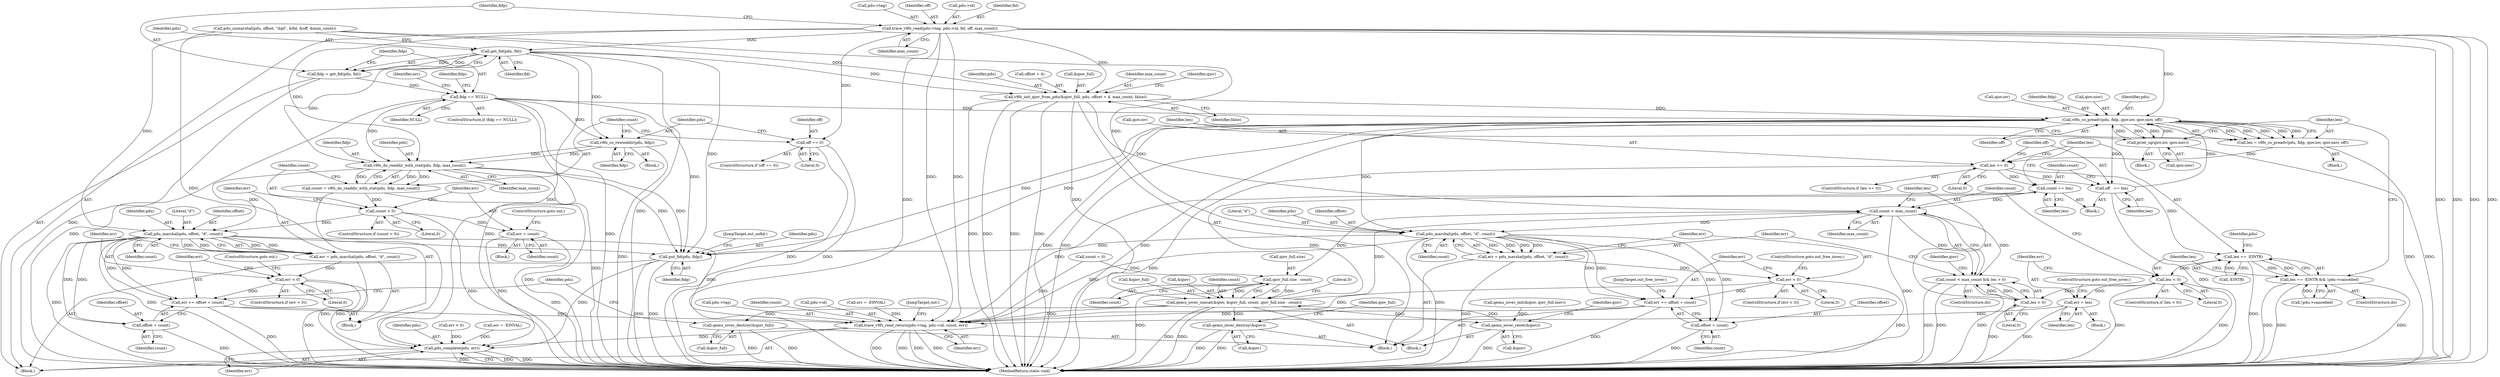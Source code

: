 digraph "0_qemu_e95c9a493a5a8d6f969e86c9f19f80ffe6587e19@API" {
"1000149" [label="(Call,trace_v9fs_read(pdu->tag, pdu->id, fid, off, max_count))"];
"1000161" [label="(Call,get_fid(pdu, fid))"];
"1000159" [label="(Call,fidp = get_fid(pdu, fid))"];
"1000165" [label="(Call,fidp == NULL)"];
"1000186" [label="(Call,v9fs_co_rewinddir(pdu, fidp))"];
"1000191" [label="(Call,v9fs_do_readdir_with_stat(pdu, fidp, max_count))"];
"1000189" [label="(Call,count = v9fs_do_readdir_with_stat(pdu, fidp, max_count))"];
"1000196" [label="(Call,count < 0)"];
"1000200" [label="(Call,err = count)"];
"1000377" [label="(Call,pdu_complete(pdu, err))"];
"1000206" [label="(Call,pdu_marshal(pdu, offset, \"d\", count))"];
"1000204" [label="(Call,err = pdu_marshal(pdu, offset, \"d\", count))"];
"1000212" [label="(Call,err < 0)"];
"1000217" [label="(Call,err += offset + count)"];
"1000363" [label="(Call,trace_v9fs_read_return(pdu->tag, pdu->id, count, err))"];
"1000219" [label="(Call,offset + count)"];
"1000373" [label="(Call,put_fid(pdu, fidp))"];
"1000278" [label="(Call,v9fs_co_preadv(pdu, fidp, qiov.iov, qiov.niov, off))"];
"1000267" [label="(Call,print_sg(qiov.iov, qiov.niov))"];
"1000276" [label="(Call,len = v9fs_co_preadv(pdu, fidp, qiov.iov, qiov.niov, off))"];
"1000289" [label="(Call,len >= 0)"];
"1000293" [label="(Call,off   += len)"];
"1000296" [label="(Call,count += len)"];
"1000318" [label="(Call,count < max_count)"];
"1000259" [label="(Call,qiov_full.size - count)"];
"1000253" [label="(Call,qemu_iovec_concat(&qiov, &qiov_full, count, qiov_full.size - count))"];
"1000250" [label="(Call,qemu_iovec_reset(&qiov))"];
"1000343" [label="(Call,qemu_iovec_destroy(&qiov))"];
"1000346" [label="(Call,qemu_iovec_destroy(&qiov_full))"];
"1000317" [label="(Call,count < max_count && len > 0)"];
"1000326" [label="(Call,pdu_marshal(pdu, offset, \"d\", count))"];
"1000324" [label="(Call,err = pdu_marshal(pdu, offset, \"d\", count))"];
"1000332" [label="(Call,err < 0)"];
"1000337" [label="(Call,err += offset + count)"];
"1000339" [label="(Call,offset + count)"];
"1000300" [label="(Call,len == -EINTR)"];
"1000299" [label="(Call,len == -EINTR && !pdu->cancelled)"];
"1000309" [label="(Call,len < 0)"];
"1000313" [label="(Call,err = len)"];
"1000321" [label="(Call,len > 0)"];
"1000233" [label="(Call,v9fs_init_qiov_from_pdu(&qiov_full, pdu, offset + 4, max_count, false))"];
"1000182" [label="(Call,off == 0)"];
"1000258" [label="(Identifier,count)"];
"1000251" [label="(Call,&qiov)"];
"1000181" [label="(ControlStructure,if (off == 0))"];
"1000170" [label="(Identifier,err)"];
"1000364" [label="(Call,pdu->tag)"];
"1000192" [label="(Identifier,pdu)"];
"1000213" [label="(Identifier,err)"];
"1000189" [label="(Call,count = v9fs_do_readdir_with_stat(pdu, fidp, max_count))"];
"1000260" [label="(Call,qiov_full.size)"];
"1000249" [label="(Block,)"];
"1000298" [label="(Identifier,len)"];
"1000378" [label="(Identifier,pdu)"];
"1000290" [label="(Identifier,len)"];
"1000169" [label="(Call,err = -EINVAL)"];
"1000193" [label="(Identifier,fidp)"];
"1000202" [label="(Identifier,count)"];
"1000220" [label="(Identifier,offset)"];
"1000212" [label="(Call,err < 0)"];
"1000296" [label="(Call,count += len)"];
"1000376" [label="(JumpTarget,out_nofid:)"];
"1000348" [label="(Identifier,qiov_full)"];
"1000340" [label="(Identifier,offset)"];
"1000326" [label="(Call,pdu_marshal(pdu, offset, \"d\", count))"];
"1000263" [label="(Identifier,count)"];
"1000201" [label="(Identifier,err)"];
"1000313" [label="(Call,err = len)"];
"1000316" [label="(ControlStructure,goto out_free_iovec;)"];
"1000163" [label="(Identifier,fid)"];
"1000164" [label="(ControlStructure,if (fidp == NULL))"];
"1000266" [label="(Block,)"];
"1000186" [label="(Call,v9fs_co_rewinddir(pdu, fidp))"];
"1000250" [label="(Call,qemu_iovec_reset(&qiov))"];
"1000373" [label="(Call,put_fid(pdu, fidp))"];
"1000380" [label="(MethodReturn,static void)"];
"1000162" [label="(Identifier,pdu)"];
"1000182" [label="(Call,off == 0)"];
"1000221" [label="(Identifier,count)"];
"1000300" [label="(Call,len == -EINTR)"];
"1000209" [label="(Literal,\"d\")"];
"1000229" [label="(Block,)"];
"1000195" [label="(ControlStructure,if (count < 0))"];
"1000206" [label="(Call,pdu_marshal(pdu, offset, \"d\", count))"];
"1000370" [label="(Identifier,count)"];
"1000319" [label="(Identifier,count)"];
"1000208" [label="(Identifier,offset)"];
"1000295" [label="(Identifier,len)"];
"1000198" [label="(Literal,0)"];
"1000252" [label="(Identifier,qiov)"];
"1000244" [label="(Identifier,qiov)"];
"1000363" [label="(Call,trace_v9fs_read_return(pdu->tag, pdu->id, count, err))"];
"1000344" [label="(Call,&qiov)"];
"1000330" [label="(Identifier,count)"];
"1000291" [label="(Literal,0)"];
"1000276" [label="(Call,len = v9fs_co_preadv(pdu, fidp, qiov.iov, qiov.niov, off))"];
"1000271" [label="(Call,qiov.niov)"];
"1000203" [label="(ControlStructure,goto out;)"];
"1000255" [label="(Identifier,qiov)"];
"1000371" [label="(Identifier,err)"];
"1000338" [label="(Identifier,err)"];
"1000325" [label="(Identifier,err)"];
"1000322" [label="(Identifier,len)"];
"1000323" [label="(Literal,0)"];
"1000153" [label="(Call,pdu->id)"];
"1000365" [label="(Identifier,pdu)"];
"1000331" [label="(ControlStructure,if (err < 0))"];
"1000149" [label="(Call,trace_v9fs_read(pdu->tag, pdu->id, fid, off, max_count))"];
"1000248" [label="(ControlStructure,do)"];
"1000196" [label="(Call,count < 0)"];
"1000160" [label="(Identifier,fidp)"];
"1000185" [label="(Block,)"];
"1000280" [label="(Identifier,fidp)"];
"1000158" [label="(Identifier,max_count)"];
"1000293" [label="(Call,off   += len)"];
"1000166" [label="(Identifier,fidp)"];
"1000253" [label="(Call,qemu_iovec_concat(&qiov, &qiov_full, count, qiov_full.size - count))"];
"1000191" [label="(Call,v9fs_do_readdir_with_stat(pdu, fidp, max_count))"];
"1000379" [label="(Identifier,err)"];
"1000219" [label="(Call,offset + count)"];
"1000310" [label="(Identifier,len)"];
"1000375" [label="(Identifier,fidp)"];
"1000194" [label="(Identifier,max_count)"];
"1000333" [label="(Identifier,err)"];
"1000161" [label="(Call,get_fid(pdu, fid))"];
"1000317" [label="(Call,count < max_count && len > 0)"];
"1000177" [label="(Identifier,fidp)"];
"1000367" [label="(Call,pdu->id)"];
"1000306" [label="(Identifier,pdu)"];
"1000341" [label="(Identifier,count)"];
"1000236" [label="(Identifier,pdu)"];
"1000159" [label="(Call,fidp = get_fid(pdu, fid))"];
"1000167" [label="(Identifier,NULL)"];
"1000321" [label="(Call,len > 0)"];
"1000190" [label="(Identifier,count)"];
"1000237" [label="(Call,offset + 4)"];
"1000265" [label="(Literal,0)"];
"1000112" [label="(Call,count = 0)"];
"1000187" [label="(Identifier,pdu)"];
"1000278" [label="(Call,v9fs_co_preadv(pdu, fidp, qiov.iov, qiov.niov, off))"];
"1000188" [label="(Identifier,fidp)"];
"1000183" [label="(Identifier,off)"];
"1000204" [label="(Call,err = pdu_marshal(pdu, offset, \"d\", count))"];
"1000210" [label="(Identifier,count)"];
"1000328" [label="(Identifier,offset)"];
"1000256" [label="(Call,&qiov_full)"];
"1000156" [label="(Identifier,fid)"];
"1000289" [label="(Call,len >= 0)"];
"1000242" [label="(Call,qemu_iovec_init(&qiov, qiov_full.niov))"];
"1000294" [label="(Identifier,off)"];
"1000297" [label="(Identifier,count)"];
"1000199" [label="(Block,)"];
"1000359" [label="(Call,err = -EINVAL)"];
"1000234" [label="(Call,&qiov_full)"];
"1000292" [label="(Block,)"];
"1000287" [label="(Identifier,off)"];
"1000207" [label="(Identifier,pdu)"];
"1000150" [label="(Call,pdu->tag)"];
"1000157" [label="(Identifier,off)"];
"1000334" [label="(Literal,0)"];
"1000205" [label="(Identifier,err)"];
"1000343" [label="(Call,qemu_iovec_destroy(&qiov))"];
"1000184" [label="(Literal,0)"];
"1000284" [label="(Call,qiov.niov)"];
"1000324" [label="(Call,err = pdu_marshal(pdu, offset, \"d\", count))"];
"1000104" [label="(Block,)"];
"1000133" [label="(Call,pdu_unmarshal(pdu, offset, \"dqd\", &fid, &off, &max_count))"];
"1000218" [label="(Identifier,err)"];
"1000339" [label="(Call,offset + count)"];
"1000233" [label="(Call,v9fs_init_qiov_from_pdu(&qiov_full, pdu, offset + 4, max_count, false))"];
"1000267" [label="(Call,print_sg(qiov.iov, qiov.niov))"];
"1000216" [label="(ControlStructure,goto out;)"];
"1000342" [label="(JumpTarget,out_free_iovec:)"];
"1000311" [label="(Literal,0)"];
"1000312" [label="(Block,)"];
"1000315" [label="(Identifier,len)"];
"1000279" [label="(Identifier,pdu)"];
"1000320" [label="(Identifier,max_count)"];
"1000240" [label="(Identifier,max_count)"];
"1000302" [label="(Call,-EINTR)"];
"1000288" [label="(ControlStructure,if (len >= 0))"];
"1000318" [label="(Call,count < max_count)"];
"1000217" [label="(Call,err += offset + count)"];
"1000144" [label="(Call,err < 0)"];
"1000304" [label="(Call,!pdu->cancelled)"];
"1000268" [label="(Call,qiov.iov)"];
"1000275" [label="(Block,)"];
"1000346" [label="(Call,qemu_iovec_destroy(&qiov_full))"];
"1000347" [label="(Call,&qiov_full)"];
"1000197" [label="(Identifier,count)"];
"1000372" [label="(JumpTarget,out:)"];
"1000299" [label="(Call,len == -EINTR && !pdu->cancelled)"];
"1000259" [label="(Call,qiov_full.size - count)"];
"1000329" [label="(Literal,\"d\")"];
"1000254" [label="(Call,&qiov)"];
"1000165" [label="(Call,fidp == NULL)"];
"1000277" [label="(Identifier,len)"];
"1000336" [label="(ControlStructure,goto out_free_iovec;)"];
"1000281" [label="(Call,qiov.iov)"];
"1000241" [label="(Identifier,false)"];
"1000309" [label="(Call,len < 0)"];
"1000200" [label="(Call,err = count)"];
"1000301" [label="(Identifier,len)"];
"1000214" [label="(Literal,0)"];
"1000377" [label="(Call,pdu_complete(pdu, err))"];
"1000314" [label="(Identifier,err)"];
"1000337" [label="(Call,err += offset + count)"];
"1000180" [label="(Block,)"];
"1000374" [label="(Identifier,pdu)"];
"1000211" [label="(ControlStructure,if (err < 0))"];
"1000332" [label="(Call,err < 0)"];
"1000308" [label="(ControlStructure,if (len < 0))"];
"1000327" [label="(Identifier,pdu)"];
"1000274" [label="(ControlStructure,do)"];
"1000149" -> "1000104"  [label="AST: "];
"1000149" -> "1000158"  [label="CFG: "];
"1000150" -> "1000149"  [label="AST: "];
"1000153" -> "1000149"  [label="AST: "];
"1000156" -> "1000149"  [label="AST: "];
"1000157" -> "1000149"  [label="AST: "];
"1000158" -> "1000149"  [label="AST: "];
"1000160" -> "1000149"  [label="CFG: "];
"1000149" -> "1000380"  [label="DDG: "];
"1000149" -> "1000380"  [label="DDG: "];
"1000149" -> "1000380"  [label="DDG: "];
"1000149" -> "1000380"  [label="DDG: "];
"1000149" -> "1000380"  [label="DDG: "];
"1000149" -> "1000161"  [label="DDG: "];
"1000149" -> "1000182"  [label="DDG: "];
"1000149" -> "1000191"  [label="DDG: "];
"1000149" -> "1000233"  [label="DDG: "];
"1000149" -> "1000278"  [label="DDG: "];
"1000149" -> "1000363"  [label="DDG: "];
"1000149" -> "1000363"  [label="DDG: "];
"1000161" -> "1000159"  [label="AST: "];
"1000161" -> "1000163"  [label="CFG: "];
"1000162" -> "1000161"  [label="AST: "];
"1000163" -> "1000161"  [label="AST: "];
"1000159" -> "1000161"  [label="CFG: "];
"1000161" -> "1000380"  [label="DDG: "];
"1000161" -> "1000159"  [label="DDG: "];
"1000161" -> "1000159"  [label="DDG: "];
"1000133" -> "1000161"  [label="DDG: "];
"1000161" -> "1000186"  [label="DDG: "];
"1000161" -> "1000191"  [label="DDG: "];
"1000161" -> "1000233"  [label="DDG: "];
"1000161" -> "1000373"  [label="DDG: "];
"1000161" -> "1000377"  [label="DDG: "];
"1000159" -> "1000104"  [label="AST: "];
"1000160" -> "1000159"  [label="AST: "];
"1000166" -> "1000159"  [label="CFG: "];
"1000159" -> "1000380"  [label="DDG: "];
"1000159" -> "1000165"  [label="DDG: "];
"1000165" -> "1000164"  [label="AST: "];
"1000165" -> "1000167"  [label="CFG: "];
"1000166" -> "1000165"  [label="AST: "];
"1000167" -> "1000165"  [label="AST: "];
"1000170" -> "1000165"  [label="CFG: "];
"1000177" -> "1000165"  [label="CFG: "];
"1000165" -> "1000380"  [label="DDG: "];
"1000165" -> "1000380"  [label="DDG: "];
"1000165" -> "1000380"  [label="DDG: "];
"1000165" -> "1000186"  [label="DDG: "];
"1000165" -> "1000191"  [label="DDG: "];
"1000165" -> "1000278"  [label="DDG: "];
"1000165" -> "1000373"  [label="DDG: "];
"1000186" -> "1000185"  [label="AST: "];
"1000186" -> "1000188"  [label="CFG: "];
"1000187" -> "1000186"  [label="AST: "];
"1000188" -> "1000186"  [label="AST: "];
"1000190" -> "1000186"  [label="CFG: "];
"1000186" -> "1000380"  [label="DDG: "];
"1000186" -> "1000191"  [label="DDG: "];
"1000186" -> "1000191"  [label="DDG: "];
"1000191" -> "1000189"  [label="AST: "];
"1000191" -> "1000194"  [label="CFG: "];
"1000192" -> "1000191"  [label="AST: "];
"1000193" -> "1000191"  [label="AST: "];
"1000194" -> "1000191"  [label="AST: "];
"1000189" -> "1000191"  [label="CFG: "];
"1000191" -> "1000380"  [label="DDG: "];
"1000191" -> "1000189"  [label="DDG: "];
"1000191" -> "1000189"  [label="DDG: "];
"1000191" -> "1000189"  [label="DDG: "];
"1000191" -> "1000206"  [label="DDG: "];
"1000191" -> "1000373"  [label="DDG: "];
"1000191" -> "1000373"  [label="DDG: "];
"1000189" -> "1000180"  [label="AST: "];
"1000190" -> "1000189"  [label="AST: "];
"1000197" -> "1000189"  [label="CFG: "];
"1000189" -> "1000380"  [label="DDG: "];
"1000189" -> "1000196"  [label="DDG: "];
"1000196" -> "1000195"  [label="AST: "];
"1000196" -> "1000198"  [label="CFG: "];
"1000197" -> "1000196"  [label="AST: "];
"1000198" -> "1000196"  [label="AST: "];
"1000201" -> "1000196"  [label="CFG: "];
"1000205" -> "1000196"  [label="CFG: "];
"1000196" -> "1000380"  [label="DDG: "];
"1000196" -> "1000200"  [label="DDG: "];
"1000196" -> "1000206"  [label="DDG: "];
"1000200" -> "1000199"  [label="AST: "];
"1000200" -> "1000202"  [label="CFG: "];
"1000201" -> "1000200"  [label="AST: "];
"1000202" -> "1000200"  [label="AST: "];
"1000203" -> "1000200"  [label="CFG: "];
"1000200" -> "1000380"  [label="DDG: "];
"1000200" -> "1000377"  [label="DDG: "];
"1000377" -> "1000104"  [label="AST: "];
"1000377" -> "1000379"  [label="CFG: "];
"1000378" -> "1000377"  [label="AST: "];
"1000379" -> "1000377"  [label="AST: "];
"1000380" -> "1000377"  [label="CFG: "];
"1000377" -> "1000380"  [label="DDG: "];
"1000377" -> "1000380"  [label="DDG: "];
"1000377" -> "1000380"  [label="DDG: "];
"1000133" -> "1000377"  [label="DDG: "];
"1000373" -> "1000377"  [label="DDG: "];
"1000212" -> "1000377"  [label="DDG: "];
"1000144" -> "1000377"  [label="DDG: "];
"1000169" -> "1000377"  [label="DDG: "];
"1000363" -> "1000377"  [label="DDG: "];
"1000206" -> "1000204"  [label="AST: "];
"1000206" -> "1000210"  [label="CFG: "];
"1000207" -> "1000206"  [label="AST: "];
"1000208" -> "1000206"  [label="AST: "];
"1000209" -> "1000206"  [label="AST: "];
"1000210" -> "1000206"  [label="AST: "];
"1000204" -> "1000206"  [label="CFG: "];
"1000206" -> "1000380"  [label="DDG: "];
"1000206" -> "1000380"  [label="DDG: "];
"1000206" -> "1000204"  [label="DDG: "];
"1000206" -> "1000204"  [label="DDG: "];
"1000206" -> "1000204"  [label="DDG: "];
"1000206" -> "1000204"  [label="DDG: "];
"1000133" -> "1000206"  [label="DDG: "];
"1000206" -> "1000217"  [label="DDG: "];
"1000206" -> "1000217"  [label="DDG: "];
"1000206" -> "1000219"  [label="DDG: "];
"1000206" -> "1000219"  [label="DDG: "];
"1000206" -> "1000363"  [label="DDG: "];
"1000206" -> "1000373"  [label="DDG: "];
"1000204" -> "1000180"  [label="AST: "];
"1000205" -> "1000204"  [label="AST: "];
"1000213" -> "1000204"  [label="CFG: "];
"1000204" -> "1000380"  [label="DDG: "];
"1000204" -> "1000212"  [label="DDG: "];
"1000212" -> "1000211"  [label="AST: "];
"1000212" -> "1000214"  [label="CFG: "];
"1000213" -> "1000212"  [label="AST: "];
"1000214" -> "1000212"  [label="AST: "];
"1000216" -> "1000212"  [label="CFG: "];
"1000218" -> "1000212"  [label="CFG: "];
"1000212" -> "1000380"  [label="DDG: "];
"1000212" -> "1000217"  [label="DDG: "];
"1000217" -> "1000180"  [label="AST: "];
"1000217" -> "1000219"  [label="CFG: "];
"1000218" -> "1000217"  [label="AST: "];
"1000219" -> "1000217"  [label="AST: "];
"1000365" -> "1000217"  [label="CFG: "];
"1000217" -> "1000380"  [label="DDG: "];
"1000217" -> "1000363"  [label="DDG: "];
"1000363" -> "1000104"  [label="AST: "];
"1000363" -> "1000371"  [label="CFG: "];
"1000364" -> "1000363"  [label="AST: "];
"1000367" -> "1000363"  [label="AST: "];
"1000370" -> "1000363"  [label="AST: "];
"1000371" -> "1000363"  [label="AST: "];
"1000372" -> "1000363"  [label="CFG: "];
"1000363" -> "1000380"  [label="DDG: "];
"1000363" -> "1000380"  [label="DDG: "];
"1000363" -> "1000380"  [label="DDG: "];
"1000363" -> "1000380"  [label="DDG: "];
"1000253" -> "1000363"  [label="DDG: "];
"1000326" -> "1000363"  [label="DDG: "];
"1000296" -> "1000363"  [label="DDG: "];
"1000112" -> "1000363"  [label="DDG: "];
"1000332" -> "1000363"  [label="DDG: "];
"1000359" -> "1000363"  [label="DDG: "];
"1000313" -> "1000363"  [label="DDG: "];
"1000337" -> "1000363"  [label="DDG: "];
"1000219" -> "1000221"  [label="CFG: "];
"1000220" -> "1000219"  [label="AST: "];
"1000221" -> "1000219"  [label="AST: "];
"1000219" -> "1000380"  [label="DDG: "];
"1000373" -> "1000104"  [label="AST: "];
"1000373" -> "1000375"  [label="CFG: "];
"1000374" -> "1000373"  [label="AST: "];
"1000375" -> "1000373"  [label="AST: "];
"1000376" -> "1000373"  [label="CFG: "];
"1000373" -> "1000380"  [label="DDG: "];
"1000373" -> "1000380"  [label="DDG: "];
"1000326" -> "1000373"  [label="DDG: "];
"1000278" -> "1000373"  [label="DDG: "];
"1000278" -> "1000373"  [label="DDG: "];
"1000278" -> "1000276"  [label="AST: "];
"1000278" -> "1000287"  [label="CFG: "];
"1000279" -> "1000278"  [label="AST: "];
"1000280" -> "1000278"  [label="AST: "];
"1000281" -> "1000278"  [label="AST: "];
"1000284" -> "1000278"  [label="AST: "];
"1000287" -> "1000278"  [label="AST: "];
"1000276" -> "1000278"  [label="CFG: "];
"1000278" -> "1000380"  [label="DDG: "];
"1000278" -> "1000380"  [label="DDG: "];
"1000278" -> "1000380"  [label="DDG: "];
"1000278" -> "1000267"  [label="DDG: "];
"1000278" -> "1000267"  [label="DDG: "];
"1000278" -> "1000276"  [label="DDG: "];
"1000278" -> "1000276"  [label="DDG: "];
"1000278" -> "1000276"  [label="DDG: "];
"1000278" -> "1000276"  [label="DDG: "];
"1000278" -> "1000276"  [label="DDG: "];
"1000233" -> "1000278"  [label="DDG: "];
"1000267" -> "1000278"  [label="DDG: "];
"1000267" -> "1000278"  [label="DDG: "];
"1000293" -> "1000278"  [label="DDG: "];
"1000278" -> "1000293"  [label="DDG: "];
"1000278" -> "1000326"  [label="DDG: "];
"1000267" -> "1000266"  [label="AST: "];
"1000267" -> "1000271"  [label="CFG: "];
"1000268" -> "1000267"  [label="AST: "];
"1000271" -> "1000267"  [label="AST: "];
"1000277" -> "1000267"  [label="CFG: "];
"1000267" -> "1000380"  [label="DDG: "];
"1000276" -> "1000275"  [label="AST: "];
"1000277" -> "1000276"  [label="AST: "];
"1000290" -> "1000276"  [label="CFG: "];
"1000276" -> "1000380"  [label="DDG: "];
"1000276" -> "1000289"  [label="DDG: "];
"1000289" -> "1000288"  [label="AST: "];
"1000289" -> "1000291"  [label="CFG: "];
"1000290" -> "1000289"  [label="AST: "];
"1000291" -> "1000289"  [label="AST: "];
"1000301" -> "1000289"  [label="CFG: "];
"1000294" -> "1000289"  [label="CFG: "];
"1000289" -> "1000380"  [label="DDG: "];
"1000289" -> "1000293"  [label="DDG: "];
"1000289" -> "1000296"  [label="DDG: "];
"1000289" -> "1000300"  [label="DDG: "];
"1000293" -> "1000292"  [label="AST: "];
"1000293" -> "1000295"  [label="CFG: "];
"1000294" -> "1000293"  [label="AST: "];
"1000295" -> "1000293"  [label="AST: "];
"1000297" -> "1000293"  [label="CFG: "];
"1000293" -> "1000380"  [label="DDG: "];
"1000296" -> "1000292"  [label="AST: "];
"1000296" -> "1000298"  [label="CFG: "];
"1000297" -> "1000296"  [label="AST: "];
"1000298" -> "1000296"  [label="AST: "];
"1000301" -> "1000296"  [label="CFG: "];
"1000253" -> "1000296"  [label="DDG: "];
"1000296" -> "1000318"  [label="DDG: "];
"1000318" -> "1000317"  [label="AST: "];
"1000318" -> "1000320"  [label="CFG: "];
"1000319" -> "1000318"  [label="AST: "];
"1000320" -> "1000318"  [label="AST: "];
"1000322" -> "1000318"  [label="CFG: "];
"1000317" -> "1000318"  [label="CFG: "];
"1000318" -> "1000380"  [label="DDG: "];
"1000318" -> "1000259"  [label="DDG: "];
"1000318" -> "1000317"  [label="DDG: "];
"1000318" -> "1000317"  [label="DDG: "];
"1000253" -> "1000318"  [label="DDG: "];
"1000233" -> "1000318"  [label="DDG: "];
"1000318" -> "1000326"  [label="DDG: "];
"1000259" -> "1000253"  [label="AST: "];
"1000259" -> "1000263"  [label="CFG: "];
"1000260" -> "1000259"  [label="AST: "];
"1000263" -> "1000259"  [label="AST: "];
"1000253" -> "1000259"  [label="CFG: "];
"1000259" -> "1000380"  [label="DDG: "];
"1000259" -> "1000253"  [label="DDG: "];
"1000259" -> "1000253"  [label="DDG: "];
"1000112" -> "1000259"  [label="DDG: "];
"1000253" -> "1000249"  [label="AST: "];
"1000254" -> "1000253"  [label="AST: "];
"1000256" -> "1000253"  [label="AST: "];
"1000258" -> "1000253"  [label="AST: "];
"1000265" -> "1000253"  [label="CFG: "];
"1000253" -> "1000380"  [label="DDG: "];
"1000253" -> "1000380"  [label="DDG: "];
"1000253" -> "1000250"  [label="DDG: "];
"1000250" -> "1000253"  [label="DDG: "];
"1000233" -> "1000253"  [label="DDG: "];
"1000253" -> "1000343"  [label="DDG: "];
"1000253" -> "1000346"  [label="DDG: "];
"1000250" -> "1000249"  [label="AST: "];
"1000250" -> "1000251"  [label="CFG: "];
"1000251" -> "1000250"  [label="AST: "];
"1000255" -> "1000250"  [label="CFG: "];
"1000250" -> "1000380"  [label="DDG: "];
"1000242" -> "1000250"  [label="DDG: "];
"1000343" -> "1000229"  [label="AST: "];
"1000343" -> "1000344"  [label="CFG: "];
"1000344" -> "1000343"  [label="AST: "];
"1000348" -> "1000343"  [label="CFG: "];
"1000343" -> "1000380"  [label="DDG: "];
"1000343" -> "1000380"  [label="DDG: "];
"1000346" -> "1000229"  [label="AST: "];
"1000346" -> "1000347"  [label="CFG: "];
"1000347" -> "1000346"  [label="AST: "];
"1000365" -> "1000346"  [label="CFG: "];
"1000346" -> "1000380"  [label="DDG: "];
"1000346" -> "1000380"  [label="DDG: "];
"1000317" -> "1000248"  [label="AST: "];
"1000317" -> "1000321"  [label="CFG: "];
"1000321" -> "1000317"  [label="AST: "];
"1000252" -> "1000317"  [label="CFG: "];
"1000325" -> "1000317"  [label="CFG: "];
"1000317" -> "1000380"  [label="DDG: "];
"1000317" -> "1000380"  [label="DDG: "];
"1000317" -> "1000380"  [label="DDG: "];
"1000321" -> "1000317"  [label="DDG: "];
"1000321" -> "1000317"  [label="DDG: "];
"1000326" -> "1000324"  [label="AST: "];
"1000326" -> "1000330"  [label="CFG: "];
"1000327" -> "1000326"  [label="AST: "];
"1000328" -> "1000326"  [label="AST: "];
"1000329" -> "1000326"  [label="AST: "];
"1000330" -> "1000326"  [label="AST: "];
"1000324" -> "1000326"  [label="CFG: "];
"1000326" -> "1000380"  [label="DDG: "];
"1000326" -> "1000324"  [label="DDG: "];
"1000326" -> "1000324"  [label="DDG: "];
"1000326" -> "1000324"  [label="DDG: "];
"1000326" -> "1000324"  [label="DDG: "];
"1000133" -> "1000326"  [label="DDG: "];
"1000326" -> "1000337"  [label="DDG: "];
"1000326" -> "1000337"  [label="DDG: "];
"1000326" -> "1000339"  [label="DDG: "];
"1000326" -> "1000339"  [label="DDG: "];
"1000324" -> "1000229"  [label="AST: "];
"1000325" -> "1000324"  [label="AST: "];
"1000333" -> "1000324"  [label="CFG: "];
"1000324" -> "1000380"  [label="DDG: "];
"1000324" -> "1000332"  [label="DDG: "];
"1000332" -> "1000331"  [label="AST: "];
"1000332" -> "1000334"  [label="CFG: "];
"1000333" -> "1000332"  [label="AST: "];
"1000334" -> "1000332"  [label="AST: "];
"1000336" -> "1000332"  [label="CFG: "];
"1000338" -> "1000332"  [label="CFG: "];
"1000332" -> "1000380"  [label="DDG: "];
"1000332" -> "1000337"  [label="DDG: "];
"1000337" -> "1000229"  [label="AST: "];
"1000337" -> "1000339"  [label="CFG: "];
"1000338" -> "1000337"  [label="AST: "];
"1000339" -> "1000337"  [label="AST: "];
"1000342" -> "1000337"  [label="CFG: "];
"1000337" -> "1000380"  [label="DDG: "];
"1000339" -> "1000341"  [label="CFG: "];
"1000340" -> "1000339"  [label="AST: "];
"1000341" -> "1000339"  [label="AST: "];
"1000339" -> "1000380"  [label="DDG: "];
"1000300" -> "1000299"  [label="AST: "];
"1000300" -> "1000302"  [label="CFG: "];
"1000301" -> "1000300"  [label="AST: "];
"1000302" -> "1000300"  [label="AST: "];
"1000306" -> "1000300"  [label="CFG: "];
"1000299" -> "1000300"  [label="CFG: "];
"1000300" -> "1000380"  [label="DDG: "];
"1000300" -> "1000299"  [label="DDG: "];
"1000300" -> "1000299"  [label="DDG: "];
"1000302" -> "1000300"  [label="DDG: "];
"1000300" -> "1000309"  [label="DDG: "];
"1000299" -> "1000274"  [label="AST: "];
"1000299" -> "1000304"  [label="CFG: "];
"1000304" -> "1000299"  [label="AST: "];
"1000277" -> "1000299"  [label="CFG: "];
"1000310" -> "1000299"  [label="CFG: "];
"1000299" -> "1000380"  [label="DDG: "];
"1000299" -> "1000380"  [label="DDG: "];
"1000299" -> "1000380"  [label="DDG: "];
"1000304" -> "1000299"  [label="DDG: "];
"1000309" -> "1000308"  [label="AST: "];
"1000309" -> "1000311"  [label="CFG: "];
"1000310" -> "1000309"  [label="AST: "];
"1000311" -> "1000309"  [label="AST: "];
"1000319" -> "1000309"  [label="CFG: "];
"1000314" -> "1000309"  [label="CFG: "];
"1000309" -> "1000380"  [label="DDG: "];
"1000309" -> "1000380"  [label="DDG: "];
"1000309" -> "1000313"  [label="DDG: "];
"1000309" -> "1000321"  [label="DDG: "];
"1000313" -> "1000312"  [label="AST: "];
"1000313" -> "1000315"  [label="CFG: "];
"1000314" -> "1000313"  [label="AST: "];
"1000315" -> "1000313"  [label="AST: "];
"1000316" -> "1000313"  [label="CFG: "];
"1000313" -> "1000380"  [label="DDG: "];
"1000321" -> "1000323"  [label="CFG: "];
"1000322" -> "1000321"  [label="AST: "];
"1000323" -> "1000321"  [label="AST: "];
"1000321" -> "1000380"  [label="DDG: "];
"1000233" -> "1000229"  [label="AST: "];
"1000233" -> "1000241"  [label="CFG: "];
"1000234" -> "1000233"  [label="AST: "];
"1000236" -> "1000233"  [label="AST: "];
"1000237" -> "1000233"  [label="AST: "];
"1000240" -> "1000233"  [label="AST: "];
"1000241" -> "1000233"  [label="AST: "];
"1000244" -> "1000233"  [label="CFG: "];
"1000233" -> "1000380"  [label="DDG: "];
"1000233" -> "1000380"  [label="DDG: "];
"1000233" -> "1000380"  [label="DDG: "];
"1000233" -> "1000380"  [label="DDG: "];
"1000133" -> "1000233"  [label="DDG: "];
"1000182" -> "1000181"  [label="AST: "];
"1000182" -> "1000184"  [label="CFG: "];
"1000183" -> "1000182"  [label="AST: "];
"1000184" -> "1000182"  [label="AST: "];
"1000187" -> "1000182"  [label="CFG: "];
"1000190" -> "1000182"  [label="CFG: "];
"1000182" -> "1000380"  [label="DDG: "];
"1000182" -> "1000380"  [label="DDG: "];
}
